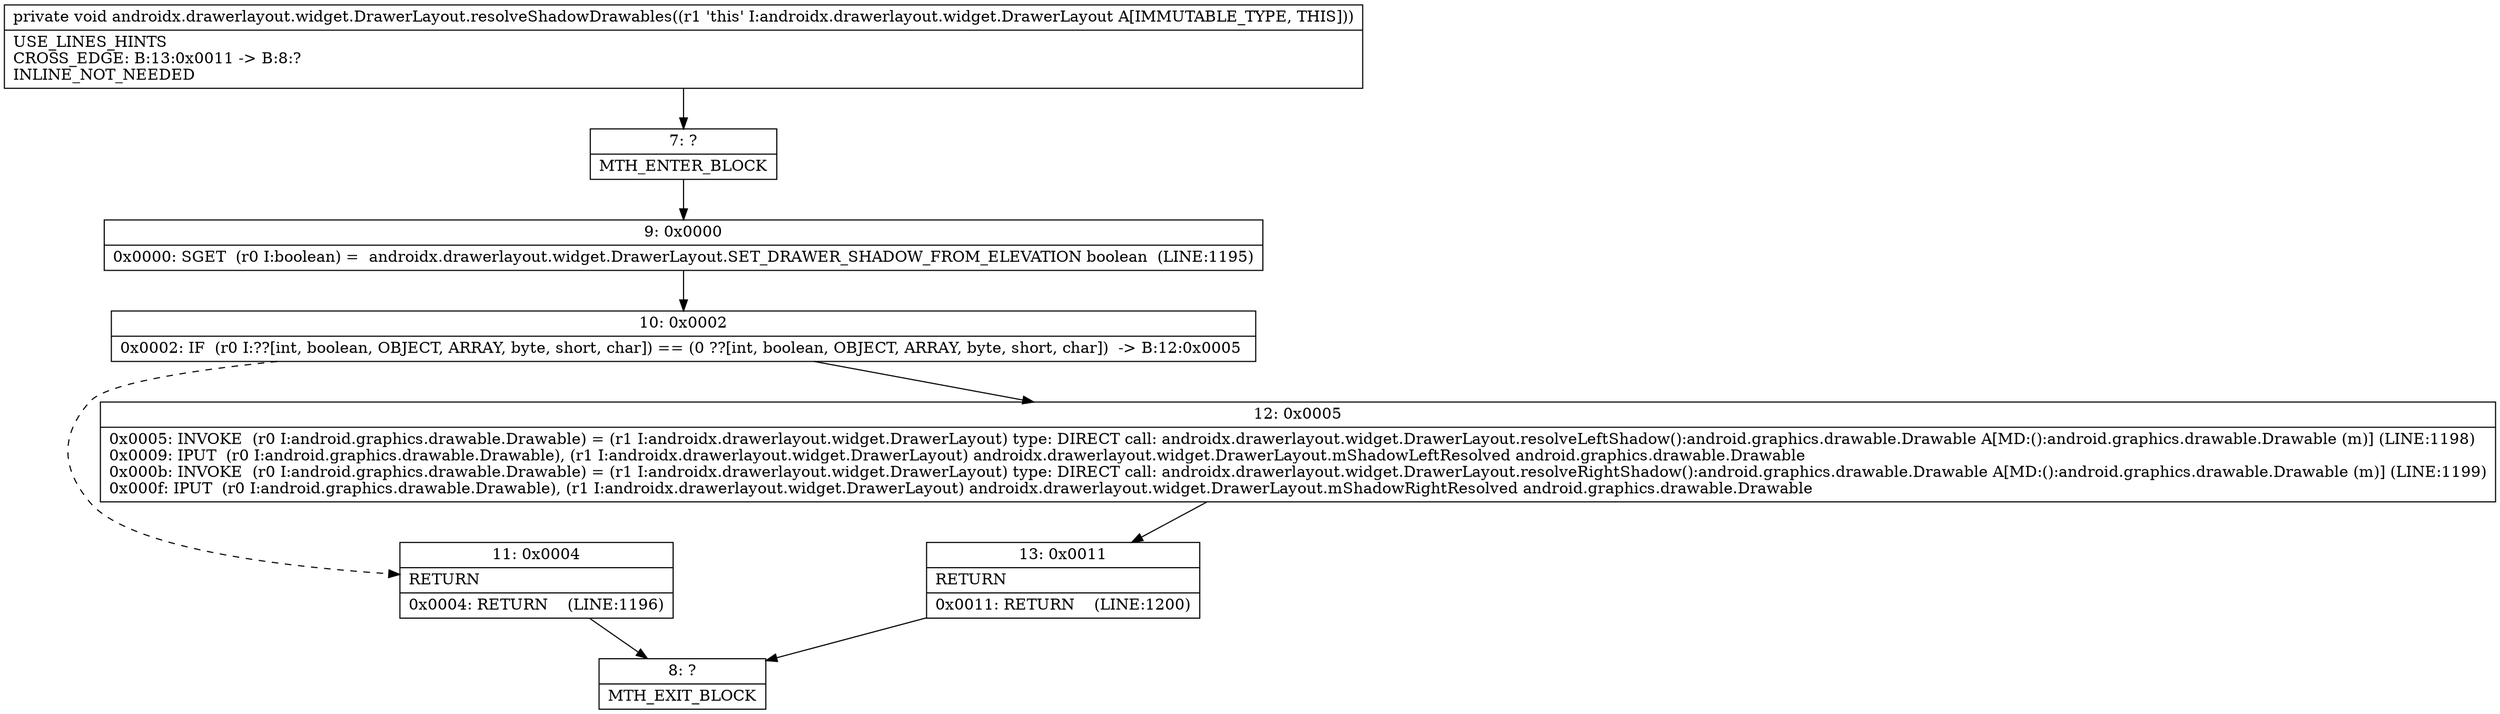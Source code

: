 digraph "CFG forandroidx.drawerlayout.widget.DrawerLayout.resolveShadowDrawables()V" {
Node_7 [shape=record,label="{7\:\ ?|MTH_ENTER_BLOCK\l}"];
Node_9 [shape=record,label="{9\:\ 0x0000|0x0000: SGET  (r0 I:boolean) =  androidx.drawerlayout.widget.DrawerLayout.SET_DRAWER_SHADOW_FROM_ELEVATION boolean  (LINE:1195)\l}"];
Node_10 [shape=record,label="{10\:\ 0x0002|0x0002: IF  (r0 I:??[int, boolean, OBJECT, ARRAY, byte, short, char]) == (0 ??[int, boolean, OBJECT, ARRAY, byte, short, char])  \-\> B:12:0x0005 \l}"];
Node_11 [shape=record,label="{11\:\ 0x0004|RETURN\l|0x0004: RETURN    (LINE:1196)\l}"];
Node_8 [shape=record,label="{8\:\ ?|MTH_EXIT_BLOCK\l}"];
Node_12 [shape=record,label="{12\:\ 0x0005|0x0005: INVOKE  (r0 I:android.graphics.drawable.Drawable) = (r1 I:androidx.drawerlayout.widget.DrawerLayout) type: DIRECT call: androidx.drawerlayout.widget.DrawerLayout.resolveLeftShadow():android.graphics.drawable.Drawable A[MD:():android.graphics.drawable.Drawable (m)] (LINE:1198)\l0x0009: IPUT  (r0 I:android.graphics.drawable.Drawable), (r1 I:androidx.drawerlayout.widget.DrawerLayout) androidx.drawerlayout.widget.DrawerLayout.mShadowLeftResolved android.graphics.drawable.Drawable \l0x000b: INVOKE  (r0 I:android.graphics.drawable.Drawable) = (r1 I:androidx.drawerlayout.widget.DrawerLayout) type: DIRECT call: androidx.drawerlayout.widget.DrawerLayout.resolveRightShadow():android.graphics.drawable.Drawable A[MD:():android.graphics.drawable.Drawable (m)] (LINE:1199)\l0x000f: IPUT  (r0 I:android.graphics.drawable.Drawable), (r1 I:androidx.drawerlayout.widget.DrawerLayout) androidx.drawerlayout.widget.DrawerLayout.mShadowRightResolved android.graphics.drawable.Drawable \l}"];
Node_13 [shape=record,label="{13\:\ 0x0011|RETURN\l|0x0011: RETURN    (LINE:1200)\l}"];
MethodNode[shape=record,label="{private void androidx.drawerlayout.widget.DrawerLayout.resolveShadowDrawables((r1 'this' I:androidx.drawerlayout.widget.DrawerLayout A[IMMUTABLE_TYPE, THIS]))  | USE_LINES_HINTS\lCROSS_EDGE: B:13:0x0011 \-\> B:8:?\lINLINE_NOT_NEEDED\l}"];
MethodNode -> Node_7;Node_7 -> Node_9;
Node_9 -> Node_10;
Node_10 -> Node_11[style=dashed];
Node_10 -> Node_12;
Node_11 -> Node_8;
Node_12 -> Node_13;
Node_13 -> Node_8;
}

